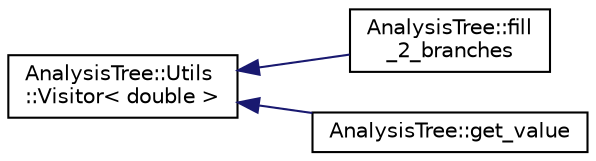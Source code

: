 digraph "Graphical Class Hierarchy"
{
  edge [fontname="Helvetica",fontsize="10",labelfontname="Helvetica",labelfontsize="10"];
  node [fontname="Helvetica",fontsize="10",shape=record];
  rankdir="LR";
  Node1 [label="AnalysisTree::Utils\l::Visitor\< double \>",height=0.2,width=0.4,color="black", fillcolor="white", style="filled",URL="$df/d32/structAnalysisTree_1_1Utils_1_1Visitor.html"];
  Node1 -> Node2 [dir="back",color="midnightblue",fontsize="10",style="solid",fontname="Helvetica"];
  Node2 [label="AnalysisTree::fill\l_2_branches",height=0.2,width=0.4,color="black", fillcolor="white", style="filled",URL="$d8/d74/structAnalysisTree_1_1fill__2__branches.html"];
  Node1 -> Node3 [dir="back",color="midnightblue",fontsize="10",style="solid",fontname="Helvetica"];
  Node3 [label="AnalysisTree::get_value",height=0.2,width=0.4,color="black", fillcolor="white", style="filled",URL="$d1/db8/structAnalysisTree_1_1get__value.html"];
}
